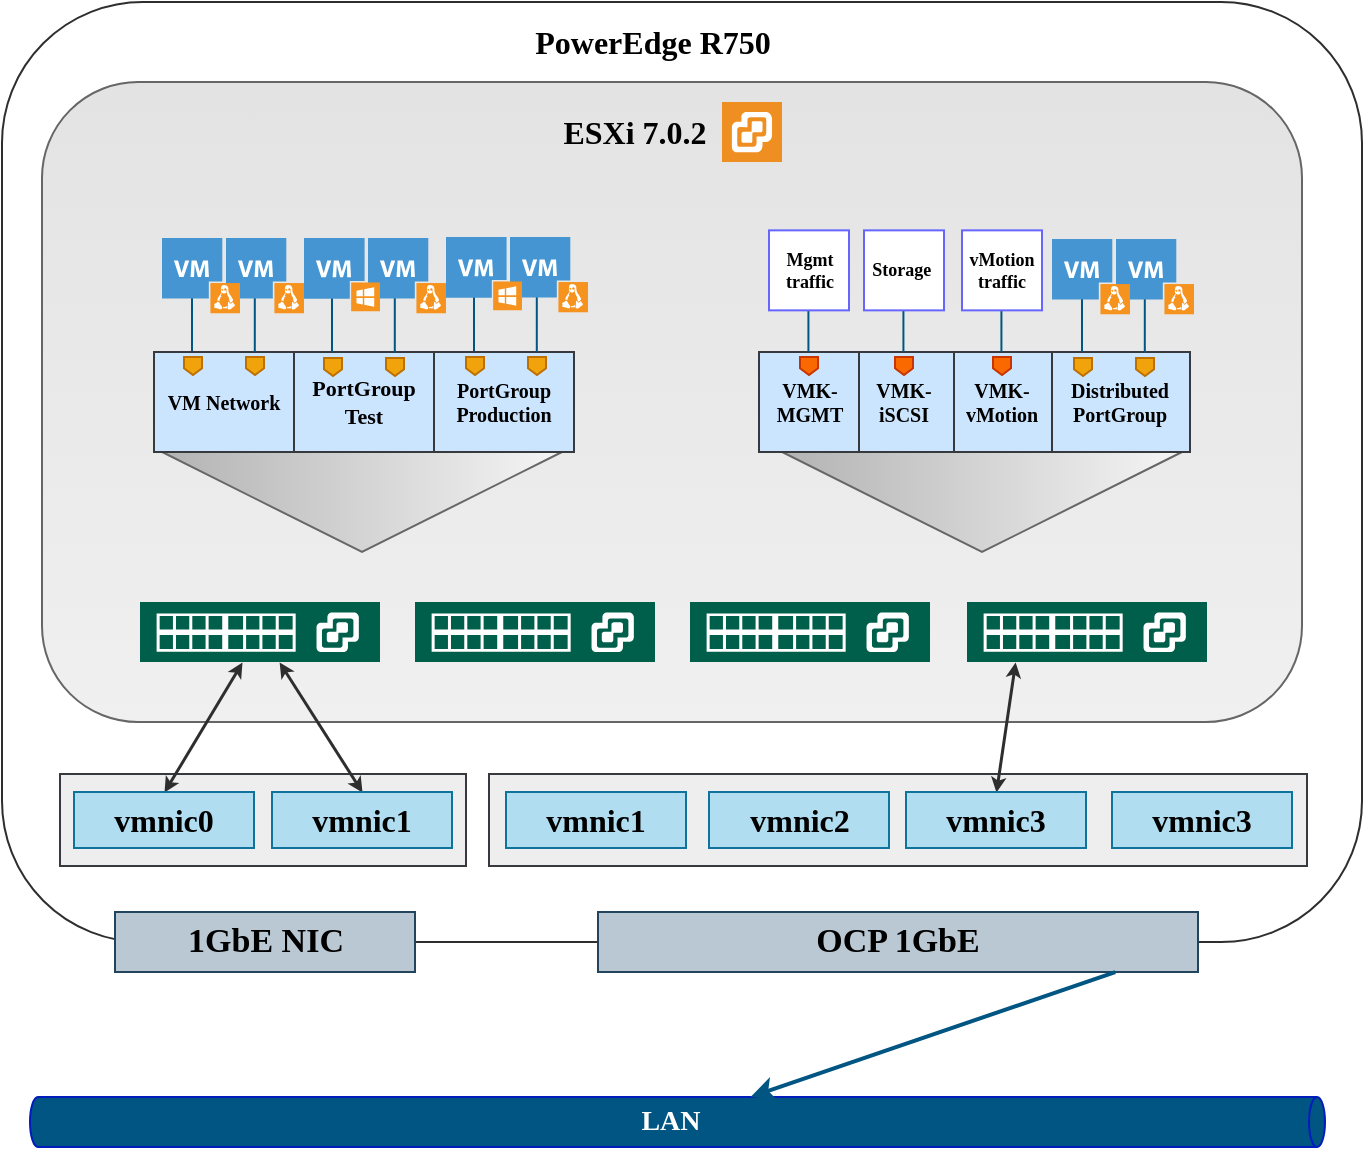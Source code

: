 <mxfile version="18.0.2" type="github"><diagram id="ew4m9v6qx_1ohYhq3KpA" name="Page-1"><mxGraphModel dx="64" dy="1514" grid="1" gridSize="10" guides="1" tooltips="1" connect="1" arrows="1" fold="1" page="1" pageScale="1" pageWidth="850" pageHeight="1100" math="0" shadow="0"><root><mxCell id="0"/><mxCell id="1" parent="0"/><mxCell id="1Q689Lsby7-3hI1FPRDZ-19" value="" style="rounded=1;whiteSpace=wrap;html=1;strokeColor=#2E2E2E;" parent="1" vertex="1"><mxGeometry x="1290" y="-40" width="680" height="470" as="geometry"/></mxCell><mxCell id="1Q689Lsby7-3hI1FPRDZ-20" value="" style="rounded=1;whiteSpace=wrap;html=1;fontStyle=1;fillColor=#E3E3E3;strokeColor=#666666;fontColor=#333333;gradientColor=#F0F0F0;" parent="1" vertex="1"><mxGeometry x="1310" width="630" height="320" as="geometry"/></mxCell><mxCell id="1Q689Lsby7-3hI1FPRDZ-21" value="" style="rounded=0;whiteSpace=wrap;html=1;fillColor=#eeeeee;strokeColor=#36393d;" parent="1" vertex="1"><mxGeometry x="1533.5" y="346" width="409" height="46" as="geometry"/></mxCell><mxCell id="1Q689Lsby7-3hI1FPRDZ-111" style="edgeStyle=none;rounded=0;orthogonalLoop=1;jettySize=auto;html=1;exitX=0.5;exitY=0;exitDx=0;exitDy=0;fontFamily=Times New Roman;fontSize=9;strokeColor=#2E2E2E;strokeWidth=1.5;startArrow=classic;startFill=1;endSize=3;startSize=3;" parent="1" source="1Q689Lsby7-3hI1FPRDZ-23" edge="1"><mxGeometry relative="1" as="geometry"><mxPoint x="1796.566" y="290" as="targetPoint"/></mxGeometry></mxCell><mxCell id="1Q689Lsby7-3hI1FPRDZ-23" value="vmnic3" style="rounded=0;whiteSpace=wrap;html=1;fontFamily=Times New Roman;fontSize=16;fontStyle=1;fillColor=#b1ddf0;strokeColor=#10739e;" parent="1" vertex="1"><mxGeometry x="1742" y="355" width="90" height="28" as="geometry"/></mxCell><mxCell id="1Q689Lsby7-3hI1FPRDZ-24" value="vmnic2" style="rounded=0;whiteSpace=wrap;html=1;fontFamily=Times New Roman;fontSize=16;fontStyle=1;fillColor=#b1ddf0;strokeColor=#10739e;" parent="1" vertex="1"><mxGeometry x="1643.5" y="355" width="90" height="28" as="geometry"/></mxCell><mxCell id="1Q689Lsby7-3hI1FPRDZ-26" value="&lt;font size=&quot;1&quot; face=&quot;Times New Roman&quot;&gt;&lt;b style=&quot;font-size: 17px;&quot;&gt;OCP 1GbE&lt;/b&gt;&lt;/font&gt;" style="rounded=0;whiteSpace=wrap;html=1;fillColor=#bac8d3;strokeColor=#23445d;" parent="1" vertex="1"><mxGeometry x="1588" y="415" width="300" height="30" as="geometry"/></mxCell><mxCell id="1Q689Lsby7-3hI1FPRDZ-27" value="&lt;font face=&quot;Times New Roman&quot; style=&quot;font-size: 14px&quot;&gt;&lt;b&gt;LAN&lt;/b&gt;&lt;/font&gt;" style="shape=cylinder3;whiteSpace=wrap;html=1;boundedLbl=1;backgroundOutline=1;size=4;rotation=90;horizontal=0;fillColor=#005582;strokeColor=#001DBC;fontColor=#ffffff;" parent="1" vertex="1"><mxGeometry x="1615.25" y="196.25" width="25" height="647.5" as="geometry"/></mxCell><mxCell id="1Q689Lsby7-3hI1FPRDZ-29" value="" style="endArrow=classic;html=1;exitX=0.862;exitY=1.001;exitDx=0;exitDy=0;exitPerimeter=0;strokeColor=#005582;strokeWidth=2;" parent="1" source="1Q689Lsby7-3hI1FPRDZ-26" edge="1" target="1Q689Lsby7-3hI1FPRDZ-27"><mxGeometry width="50" height="50" relative="1" as="geometry"><mxPoint x="1717.27" y="514" as="sourcePoint"/><mxPoint x="1710" y="547" as="targetPoint"/></mxGeometry></mxCell><mxCell id="1Q689Lsby7-3hI1FPRDZ-32" value="&lt;b&gt;&lt;font face=&quot;Garamond&quot;&gt;PowerEdge R750&lt;/font&gt;&lt;/b&gt;" style="text;html=1;strokeColor=none;fillColor=none;align=center;verticalAlign=middle;whiteSpace=wrap;rounded=0;fontFamily=Times New Roman;fontSize=16;" parent="1" vertex="1"><mxGeometry x="1516.5" y="-30" width="197" height="20" as="geometry"/></mxCell><mxCell id="1Q689Lsby7-3hI1FPRDZ-33" value="&lt;b&gt;&lt;font face=&quot;Garamond&quot;&gt;ESXi 7.0.2&lt;/font&gt;&lt;/b&gt;" style="text;html=1;strokeColor=none;fillColor=none;align=center;verticalAlign=middle;whiteSpace=wrap;rounded=0;fontFamily=Times New Roman;fontSize=16;" parent="1" vertex="1"><mxGeometry x="1550" y="15" width="112.5" height="20" as="geometry"/></mxCell><mxCell id="1Q689Lsby7-3hI1FPRDZ-34" value="" style="shadow=0;dashed=0;html=1;strokeColor=none;fillColor=#EF8F21;labelPosition=center;verticalLabelPosition=bottom;verticalAlign=top;align=center;outlineConnect=0;shape=mxgraph.veeam.vsphere;fontFamily=Times New Roman;fontSize=16;" parent="1" vertex="1"><mxGeometry x="1650" y="10" width="30" height="30" as="geometry"/></mxCell><mxCell id="1Q689Lsby7-3hI1FPRDZ-35" value="" style="sketch=0;pointerEvents=1;shadow=0;dashed=0;html=1;strokeColor=none;fillColor=#005F4B;labelPosition=center;verticalLabelPosition=bottom;verticalAlign=top;align=center;outlineConnect=0;shape=mxgraph.veeam2.vmware_vswitch;fontFamily=Times New Roman;fontSize=16;aspect=fixed;" parent="1" vertex="1"><mxGeometry x="1359" y="260" width="120" height="30" as="geometry"/></mxCell><mxCell id="1Q689Lsby7-3hI1FPRDZ-37" value="" style="triangle;whiteSpace=wrap;html=1;fontFamily=Times New Roman;fontSize=16;fillColor=#f5f5f5;rotation=90;strokeColor=#666666;gradientColor=#b3b3b3;aspect=fixed;" parent="1" vertex="1"><mxGeometry x="1445" y="110" width="50" height="200" as="geometry"/></mxCell><mxCell id="1Q689Lsby7-3hI1FPRDZ-38" value="" style="triangle;whiteSpace=wrap;html=1;fontFamily=Times New Roman;fontSize=16;fillColor=#f5f5f5;rotation=90;strokeColor=#666666;gradientColor=#b3b3b3;aspect=fixed;" parent="1" vertex="1"><mxGeometry x="1755" y="110" width="50" height="200" as="geometry"/></mxCell><mxCell id="1Q689Lsby7-3hI1FPRDZ-44" value="&lt;font style=&quot;font-size: 10px;&quot;&gt;VM Network&lt;/font&gt;" style="rounded=0;whiteSpace=wrap;html=1;fontFamily=Times New Roman;fontSize=10;fillColor=#cce5ff;strokeColor=#36393d;fontStyle=1" parent="1" vertex="1"><mxGeometry x="1366" y="135" width="70" height="50" as="geometry"/></mxCell><mxCell id="1Q689Lsby7-3hI1FPRDZ-45" value="&lt;font style=&quot;font-size: 11px;&quot;&gt;PortGroup Test&lt;/font&gt;" style="rounded=0;whiteSpace=wrap;html=1;fontFamily=Times New Roman;fontSize=11;fillColor=#cce5ff;strokeColor=#36393d;fontStyle=1" parent="1" vertex="1"><mxGeometry x="1436" y="135" width="70" height="50" as="geometry"/></mxCell><mxCell id="1Q689Lsby7-3hI1FPRDZ-46" value="&lt;font style=&quot;font-size: 10px;&quot;&gt;PortGroup Production&lt;/font&gt;" style="rounded=0;whiteSpace=wrap;html=1;fontFamily=Times New Roman;fontSize=10;fillColor=#cce5ff;strokeColor=#36393d;fontStyle=1" parent="1" vertex="1"><mxGeometry x="1506" y="135" width="70" height="50" as="geometry"/></mxCell><mxCell id="1Q689Lsby7-3hI1FPRDZ-53" value="" style="shape=offPageConnector;whiteSpace=wrap;html=1;fontFamily=Times New Roman;fontSize=16;fillColor=#f0a30a;aspect=fixed;strokeColor=#BD7000;fontColor=#000000;" parent="1" vertex="1"><mxGeometry x="1381" y="137.5" width="9" height="9" as="geometry"/></mxCell><mxCell id="1Q689Lsby7-3hI1FPRDZ-54" value="" style="shape=offPageConnector;whiteSpace=wrap;html=1;fontFamily=Times New Roman;fontSize=16;fillColor=#f0a30a;aspect=fixed;strokeColor=#BD7000;fontColor=#000000;" parent="1" vertex="1"><mxGeometry x="1412" y="137.5" width="9" height="9" as="geometry"/></mxCell><mxCell id="1Q689Lsby7-3hI1FPRDZ-60" value="&lt;font style=&quot;font-size: 10px&quot;&gt;Distributed PortGroup&lt;/font&gt;" style="rounded=0;whiteSpace=wrap;html=1;fontFamily=Times New Roman;fontSize=10;fillColor=#cce5ff;strokeColor=#36393d;fontStyle=1" parent="1" vertex="1"><mxGeometry x="1814" y="135" width="70" height="50" as="geometry"/></mxCell><mxCell id="1Q689Lsby7-3hI1FPRDZ-63" value="&lt;font style=&quot;font-size: 10px&quot;&gt;VMK-vMotion&lt;/font&gt;" style="rounded=0;whiteSpace=wrap;html=1;fontFamily=Times New Roman;fontSize=10;fillColor=#cce5ff;strokeColor=#36393d;fontStyle=1;aspect=fixed;" parent="1" vertex="1"><mxGeometry x="1765" y="135" width="50" height="50" as="geometry"/></mxCell><mxCell id="1Q689Lsby7-3hI1FPRDZ-64" value="&lt;font style=&quot;font-size: 10px&quot;&gt;VMK-iSCSI&lt;/font&gt;" style="rounded=0;whiteSpace=wrap;html=1;fontFamily=Times New Roman;fontSize=10;fillColor=#cce5ff;strokeColor=#36393d;fontStyle=1;aspect=fixed;" parent="1" vertex="1"><mxGeometry x="1716" y="135" width="50" height="50" as="geometry"/></mxCell><mxCell id="1Q689Lsby7-3hI1FPRDZ-65" value="&lt;font style=&quot;font-size: 10px&quot;&gt;VMK-MGMT&lt;/font&gt;" style="rounded=0;whiteSpace=wrap;html=1;fontFamily=Times New Roman;fontSize=10;fillColor=#cce5ff;strokeColor=#36393d;fontStyle=1;aspect=fixed;" parent="1" vertex="1"><mxGeometry x="1668.5" y="135" width="50" height="50" as="geometry"/></mxCell><mxCell id="1Q689Lsby7-3hI1FPRDZ-66" value="" style="shape=offPageConnector;whiteSpace=wrap;html=1;fontFamily=Times New Roman;fontSize=16;fillColor=#fa6800;aspect=fixed;strokeColor=#C73500;fontColor=#000000;" parent="1" vertex="1"><mxGeometry x="1785.5" y="137.5" width="9" height="9" as="geometry"/></mxCell><mxCell id="1Q689Lsby7-3hI1FPRDZ-67" value="" style="shape=offPageConnector;whiteSpace=wrap;html=1;fontFamily=Times New Roman;fontSize=16;fillColor=#fa6800;aspect=fixed;strokeColor=#C73500;fontColor=#000000;" parent="1" vertex="1"><mxGeometry x="1736.5" y="137.5" width="9" height="9" as="geometry"/></mxCell><mxCell id="1Q689Lsby7-3hI1FPRDZ-68" value="" style="shape=offPageConnector;whiteSpace=wrap;html=1;fontFamily=Times New Roman;fontSize=16;fillColor=#fa6800;aspect=fixed;strokeColor=#C73500;fontColor=#000000;" parent="1" vertex="1"><mxGeometry x="1689" y="137.5" width="9" height="9" as="geometry"/></mxCell><mxCell id="1Q689Lsby7-3hI1FPRDZ-76" value="" style="endArrow=none;html=1;fontFamily=Times New Roman;fontSize=11;strokeColor=#005582;" parent="1" edge="1"><mxGeometry width="50" height="50" relative="1" as="geometry"><mxPoint x="1385" y="134.5" as="sourcePoint"/><mxPoint x="1385" y="89.5" as="targetPoint"/></mxGeometry></mxCell><mxCell id="1Q689Lsby7-3hI1FPRDZ-77" value="" style="endArrow=none;html=1;fontFamily=Times New Roman;fontSize=11;strokeColor=#005582;" parent="1" edge="1"><mxGeometry width="50" height="50" relative="1" as="geometry"><mxPoint x="1416.4" y="135" as="sourcePoint"/><mxPoint x="1416.4" y="90" as="targetPoint"/></mxGeometry></mxCell><mxCell id="1Q689Lsby7-3hI1FPRDZ-78" value="" style="shape=offPageConnector;whiteSpace=wrap;html=1;fontFamily=Times New Roman;fontSize=16;fillColor=#f0a30a;aspect=fixed;strokeColor=#BD7000;fontColor=#000000;" parent="1" vertex="1"><mxGeometry x="1451" y="138" width="9" height="9" as="geometry"/></mxCell><mxCell id="1Q689Lsby7-3hI1FPRDZ-79" value="" style="shape=offPageConnector;whiteSpace=wrap;html=1;fontFamily=Times New Roman;fontSize=16;fillColor=#f0a30a;aspect=fixed;strokeColor=#BD7000;fontColor=#000000;" parent="1" vertex="1"><mxGeometry x="1482" y="138" width="9" height="9" as="geometry"/></mxCell><mxCell id="1Q689Lsby7-3hI1FPRDZ-80" value="" style="endArrow=none;html=1;fontFamily=Times New Roman;fontSize=11;strokeColor=#005582;" parent="1" edge="1"><mxGeometry width="50" height="50" relative="1" as="geometry"><mxPoint x="1455" y="135" as="sourcePoint"/><mxPoint x="1455" y="90" as="targetPoint"/></mxGeometry></mxCell><mxCell id="1Q689Lsby7-3hI1FPRDZ-81" value="" style="endArrow=none;html=1;fontFamily=Times New Roman;fontSize=11;strokeColor=#005582;" parent="1" edge="1"><mxGeometry width="50" height="50" relative="1" as="geometry"><mxPoint x="1486.4" y="135.5" as="sourcePoint"/><mxPoint x="1486.4" y="90.5" as="targetPoint"/></mxGeometry></mxCell><mxCell id="1Q689Lsby7-3hI1FPRDZ-87" value="" style="shape=offPageConnector;whiteSpace=wrap;html=1;fontFamily=Times New Roman;fontSize=16;fillColor=#f0a30a;aspect=fixed;strokeColor=#BD7000;fontColor=#000000;" parent="1" vertex="1"><mxGeometry x="1522" y="137.5" width="9" height="9" as="geometry"/></mxCell><mxCell id="1Q689Lsby7-3hI1FPRDZ-88" value="" style="shape=offPageConnector;whiteSpace=wrap;html=1;fontFamily=Times New Roman;fontSize=16;fillColor=#f0a30a;aspect=fixed;strokeColor=#BD7000;fontColor=#000000;" parent="1" vertex="1"><mxGeometry x="1553" y="137.5" width="9" height="9" as="geometry"/></mxCell><mxCell id="1Q689Lsby7-3hI1FPRDZ-89" value="" style="endArrow=none;html=1;fontFamily=Times New Roman;fontSize=11;strokeColor=#005582;" parent="1" edge="1"><mxGeometry width="50" height="50" relative="1" as="geometry"><mxPoint x="1526" y="134.5" as="sourcePoint"/><mxPoint x="1526" y="89.5" as="targetPoint"/></mxGeometry></mxCell><mxCell id="1Q689Lsby7-3hI1FPRDZ-90" value="" style="endArrow=none;html=1;fontFamily=Times New Roman;fontSize=11;strokeColor=#005582;" parent="1" edge="1"><mxGeometry width="50" height="50" relative="1" as="geometry"><mxPoint x="1557.4" y="135" as="sourcePoint"/><mxPoint x="1557.4" y="90" as="targetPoint"/></mxGeometry></mxCell><mxCell id="1Q689Lsby7-3hI1FPRDZ-96" value="" style="shape=offPageConnector;whiteSpace=wrap;html=1;fontFamily=Times New Roman;fontSize=16;fillColor=#f0a30a;aspect=fixed;strokeColor=#BD7000;fontColor=#000000;" parent="1" vertex="1"><mxGeometry x="1826" y="138" width="9" height="9" as="geometry"/></mxCell><mxCell id="1Q689Lsby7-3hI1FPRDZ-97" value="" style="shape=offPageConnector;whiteSpace=wrap;html=1;fontFamily=Times New Roman;fontSize=16;fillColor=#f0a30a;aspect=fixed;strokeColor=#BD7000;fontColor=#000000;" parent="1" vertex="1"><mxGeometry x="1857" y="138" width="9" height="9" as="geometry"/></mxCell><mxCell id="1Q689Lsby7-3hI1FPRDZ-99" value="" style="endArrow=none;html=1;fontFamily=Times New Roman;fontSize=11;strokeColor=#005582;" parent="1" edge="1"><mxGeometry width="50" height="50" relative="1" as="geometry"><mxPoint x="1830" y="135" as="sourcePoint"/><mxPoint x="1830" y="90" as="targetPoint"/></mxGeometry></mxCell><mxCell id="1Q689Lsby7-3hI1FPRDZ-100" value="" style="endArrow=none;html=1;fontFamily=Times New Roman;fontSize=11;strokeColor=#005582;" parent="1" edge="1"><mxGeometry width="50" height="50" relative="1" as="geometry"><mxPoint x="1861.4" y="135.5" as="sourcePoint"/><mxPoint x="1861.4" y="90.5" as="targetPoint"/></mxGeometry></mxCell><mxCell id="1Q689Lsby7-3hI1FPRDZ-101" value="" style="endArrow=none;html=1;fontFamily=Times New Roman;fontSize=11;strokeColor=#005582;" parent="1" edge="1"><mxGeometry width="50" height="50" relative="1" as="geometry"><mxPoint x="1789.71" y="135" as="sourcePoint"/><mxPoint x="1789.71" y="90" as="targetPoint"/></mxGeometry></mxCell><mxCell id="1Q689Lsby7-3hI1FPRDZ-102" value="" style="endArrow=none;html=1;fontFamily=Times New Roman;fontSize=11;strokeColor=#005582;" parent="1" edge="1"><mxGeometry width="50" height="50" relative="1" as="geometry"><mxPoint x="1740.71" y="135" as="sourcePoint"/><mxPoint x="1740.71" y="90" as="targetPoint"/></mxGeometry></mxCell><mxCell id="1Q689Lsby7-3hI1FPRDZ-103" value="" style="endArrow=none;html=1;fontFamily=Times New Roman;fontSize=11;strokeColor=#005582;" parent="1" edge="1"><mxGeometry width="50" height="50" relative="1" as="geometry"><mxPoint x="1693.21" y="135" as="sourcePoint"/><mxPoint x="1693.21" y="90" as="targetPoint"/></mxGeometry></mxCell><mxCell id="1Q689Lsby7-3hI1FPRDZ-42" value="" style="shadow=0;dashed=0;html=1;strokeColor=none;fillColor=#4495D1;labelPosition=center;verticalLabelPosition=bottom;verticalAlign=top;align=center;outlineConnect=0;shape=mxgraph.veeam.vm_linux;fontFamily=Times New Roman;fontSize=16;aspect=fixed;" parent="1" vertex="1"><mxGeometry x="1402" y="78" width="39" height="37.64" as="geometry"/></mxCell><mxCell id="1Q689Lsby7-3hI1FPRDZ-69" value="" style="shadow=0;dashed=0;html=1;strokeColor=none;fillColor=#4495D1;labelPosition=center;verticalLabelPosition=bottom;verticalAlign=top;align=center;outlineConnect=0;shape=mxgraph.veeam.vm_linux;fontFamily=Times New Roman;fontSize=16;aspect=fixed;" parent="1" vertex="1"><mxGeometry x="1370" y="78" width="39" height="37.64" as="geometry"/></mxCell><mxCell id="1Q689Lsby7-3hI1FPRDZ-82" value="" style="shadow=0;dashed=0;html=1;strokeColor=none;fillColor=#4495D1;labelPosition=center;verticalLabelPosition=bottom;verticalAlign=top;align=center;outlineConnect=0;shape=mxgraph.veeam.vm_linux;fontFamily=Times New Roman;fontSize=16;aspect=fixed;" parent="1" vertex="1"><mxGeometry x="1473" y="78" width="39" height="37.64" as="geometry"/></mxCell><mxCell id="1Q689Lsby7-3hI1FPRDZ-41" value="" style="shadow=0;dashed=0;html=1;strokeColor=none;fillColor=#4495D1;labelPosition=center;verticalLabelPosition=bottom;verticalAlign=top;align=center;outlineConnect=0;shape=mxgraph.veeam.vm_windows;fontFamily=Times New Roman;fontSize=16;aspect=fixed;" parent="1" vertex="1"><mxGeometry x="1441" y="78" width="38" height="36.68" as="geometry"/></mxCell><mxCell id="1Q689Lsby7-3hI1FPRDZ-91" value="" style="shadow=0;dashed=0;html=1;strokeColor=none;fillColor=#4495D1;labelPosition=center;verticalLabelPosition=bottom;verticalAlign=top;align=center;outlineConnect=0;shape=mxgraph.veeam.vm_linux;fontFamily=Times New Roman;fontSize=16;aspect=fixed;" parent="1" vertex="1"><mxGeometry x="1544" y="77.5" width="39" height="37.64" as="geometry"/></mxCell><mxCell id="1Q689Lsby7-3hI1FPRDZ-92" value="" style="shadow=0;dashed=0;html=1;strokeColor=none;fillColor=#4495D1;labelPosition=center;verticalLabelPosition=bottom;verticalAlign=top;align=center;outlineConnect=0;shape=mxgraph.veeam.vm_windows;fontFamily=Times New Roman;fontSize=16;aspect=fixed;" parent="1" vertex="1"><mxGeometry x="1512" y="77.5" width="38" height="36.68" as="geometry"/></mxCell><mxCell id="1Q689Lsby7-3hI1FPRDZ-95" value="" style="shadow=0;dashed=0;html=1;strokeColor=none;fillColor=#4495D1;labelPosition=center;verticalLabelPosition=bottom;verticalAlign=top;align=center;outlineConnect=0;shape=mxgraph.veeam.vm_linux;fontFamily=Times New Roman;fontSize=16;aspect=fixed;" parent="1" vertex="1"><mxGeometry x="1847" y="78.5" width="39" height="37.64" as="geometry"/></mxCell><mxCell id="1Q689Lsby7-3hI1FPRDZ-98" value="" style="shadow=0;dashed=0;html=1;strokeColor=none;fillColor=#4495D1;labelPosition=center;verticalLabelPosition=bottom;verticalAlign=top;align=center;outlineConnect=0;shape=mxgraph.veeam.vm_linux;fontFamily=Times New Roman;fontSize=16;aspect=fixed;" parent="1" vertex="1"><mxGeometry x="1815" y="78.5" width="39" height="37.64" as="geometry"/></mxCell><mxCell id="1Q689Lsby7-3hI1FPRDZ-105" value="Mgmt traffic" style="whiteSpace=wrap;html=1;aspect=fixed;fontFamily=Times New Roman;fontSize=9;fontStyle=1;strokeColor=#6666FF;" parent="1" vertex="1"><mxGeometry x="1673.5" y="74.18" width="40" height="40" as="geometry"/></mxCell><mxCell id="1Q689Lsby7-3hI1FPRDZ-106" value="Storage&amp;nbsp;" style="whiteSpace=wrap;html=1;aspect=fixed;fontFamily=Times New Roman;fontSize=9;fontStyle=1;strokeColor=#6666FF;" parent="1" vertex="1"><mxGeometry x="1721" y="74.18" width="40" height="40" as="geometry"/></mxCell><mxCell id="1Q689Lsby7-3hI1FPRDZ-107" value="vMotion traffic" style="whiteSpace=wrap;html=1;aspect=fixed;fontFamily=Times New Roman;fontSize=9;fontStyle=1;strokeColor=#6666FF;" parent="1" vertex="1"><mxGeometry x="1770" y="74.18" width="40" height="40" as="geometry"/></mxCell><mxCell id="UjKeurxvDnNu8_DECDjI-7" value="" style="rounded=0;whiteSpace=wrap;html=1;fillColor=#eeeeee;strokeColor=#36393d;" vertex="1" parent="1"><mxGeometry x="1319" y="346" width="203" height="46" as="geometry"/></mxCell><mxCell id="UjKeurxvDnNu8_DECDjI-1" value="" style="sketch=0;pointerEvents=1;shadow=0;dashed=0;html=1;strokeColor=none;fillColor=#005F4B;labelPosition=center;verticalLabelPosition=bottom;verticalAlign=top;align=center;outlineConnect=0;shape=mxgraph.veeam2.vmware_vswitch;fontFamily=Times New Roman;fontSize=16;aspect=fixed;" vertex="1" parent="1"><mxGeometry x="1496.5" y="260" width="120" height="30" as="geometry"/></mxCell><mxCell id="UjKeurxvDnNu8_DECDjI-2" value="" style="sketch=0;pointerEvents=1;shadow=0;dashed=0;html=1;strokeColor=none;fillColor=#005F4B;labelPosition=center;verticalLabelPosition=bottom;verticalAlign=top;align=center;outlineConnect=0;shape=mxgraph.veeam2.vmware_vswitch;fontFamily=Times New Roman;fontSize=16;aspect=fixed;" vertex="1" parent="1"><mxGeometry x="1634" y="260" width="120" height="30" as="geometry"/></mxCell><mxCell id="UjKeurxvDnNu8_DECDjI-3" value="" style="sketch=0;pointerEvents=1;shadow=0;dashed=0;html=1;strokeColor=none;fillColor=#005F4B;labelPosition=center;verticalLabelPosition=bottom;verticalAlign=top;align=center;outlineConnect=0;shape=mxgraph.veeam2.vmware_vswitch;fontFamily=Times New Roman;fontSize=16;aspect=fixed;" vertex="1" parent="1"><mxGeometry x="1772.5" y="260" width="120" height="30" as="geometry"/></mxCell><mxCell id="UjKeurxvDnNu8_DECDjI-4" value="&lt;font size=&quot;1&quot; face=&quot;Times New Roman&quot;&gt;&lt;b style=&quot;font-size: 17px;&quot;&gt;1GbE NIC&lt;/b&gt;&lt;/font&gt;" style="rounded=0;whiteSpace=wrap;html=1;fillColor=#bac8d3;strokeColor=#23445d;" vertex="1" parent="1"><mxGeometry x="1346.5" y="415" width="150" height="30" as="geometry"/></mxCell><mxCell id="UjKeurxvDnNu8_DECDjI-5" value="vmnic1" style="rounded=0;whiteSpace=wrap;html=1;fontFamily=Times New Roman;fontSize=16;fontStyle=1;fillColor=#b1ddf0;strokeColor=#10739e;" vertex="1" parent="1"><mxGeometry x="1542" y="355" width="90" height="28" as="geometry"/></mxCell><mxCell id="UjKeurxvDnNu8_DECDjI-6" value="vmnic3" style="rounded=0;whiteSpace=wrap;html=1;fontFamily=Times New Roman;fontSize=16;fontStyle=1;fillColor=#b1ddf0;strokeColor=#10739e;" vertex="1" parent="1"><mxGeometry x="1845" y="355" width="90" height="28" as="geometry"/></mxCell><mxCell id="1Q689Lsby7-3hI1FPRDZ-108" style="rounded=0;orthogonalLoop=1;jettySize=auto;html=1;exitX=0.5;exitY=0;exitDx=0;exitDy=0;fontFamily=Times New Roman;fontSize=9;strokeColor=#2E2E2E;strokeWidth=1.5;startArrow=classic;startFill=1;endSize=3;startSize=3;" parent="1" source="1Q689Lsby7-3hI1FPRDZ-22" target="1Q689Lsby7-3hI1FPRDZ-35" edge="1"><mxGeometry relative="1" as="geometry"/></mxCell><mxCell id="1Q689Lsby7-3hI1FPRDZ-22" value="vmnic0" style="rounded=0;whiteSpace=wrap;html=1;fontFamily=Times New Roman;fontSize=16;fontStyle=1;fillColor=#b1ddf0;strokeColor=#10739e;" parent="1" vertex="1"><mxGeometry x="1326" y="355" width="90" height="28" as="geometry"/></mxCell><mxCell id="1Q689Lsby7-3hI1FPRDZ-109" style="edgeStyle=none;rounded=0;orthogonalLoop=1;jettySize=auto;html=1;exitX=0.5;exitY=0;exitDx=0;exitDy=0;fontFamily=Times New Roman;fontSize=9;strokeColor=#2E2E2E;strokeWidth=1.5;startArrow=classic;startFill=1;startSize=3;endSize=3;" parent="1" source="1Q689Lsby7-3hI1FPRDZ-25" target="1Q689Lsby7-3hI1FPRDZ-35" edge="1"><mxGeometry relative="1" as="geometry"/></mxCell><mxCell id="1Q689Lsby7-3hI1FPRDZ-25" value="vmnic1" style="rounded=0;whiteSpace=wrap;html=1;fontFamily=Times New Roman;fontSize=16;fontStyle=1;fillColor=#b1ddf0;strokeColor=#10739e;" parent="1" vertex="1"><mxGeometry x="1425" y="355" width="90" height="28" as="geometry"/></mxCell></root></mxGraphModel></diagram></mxfile>
